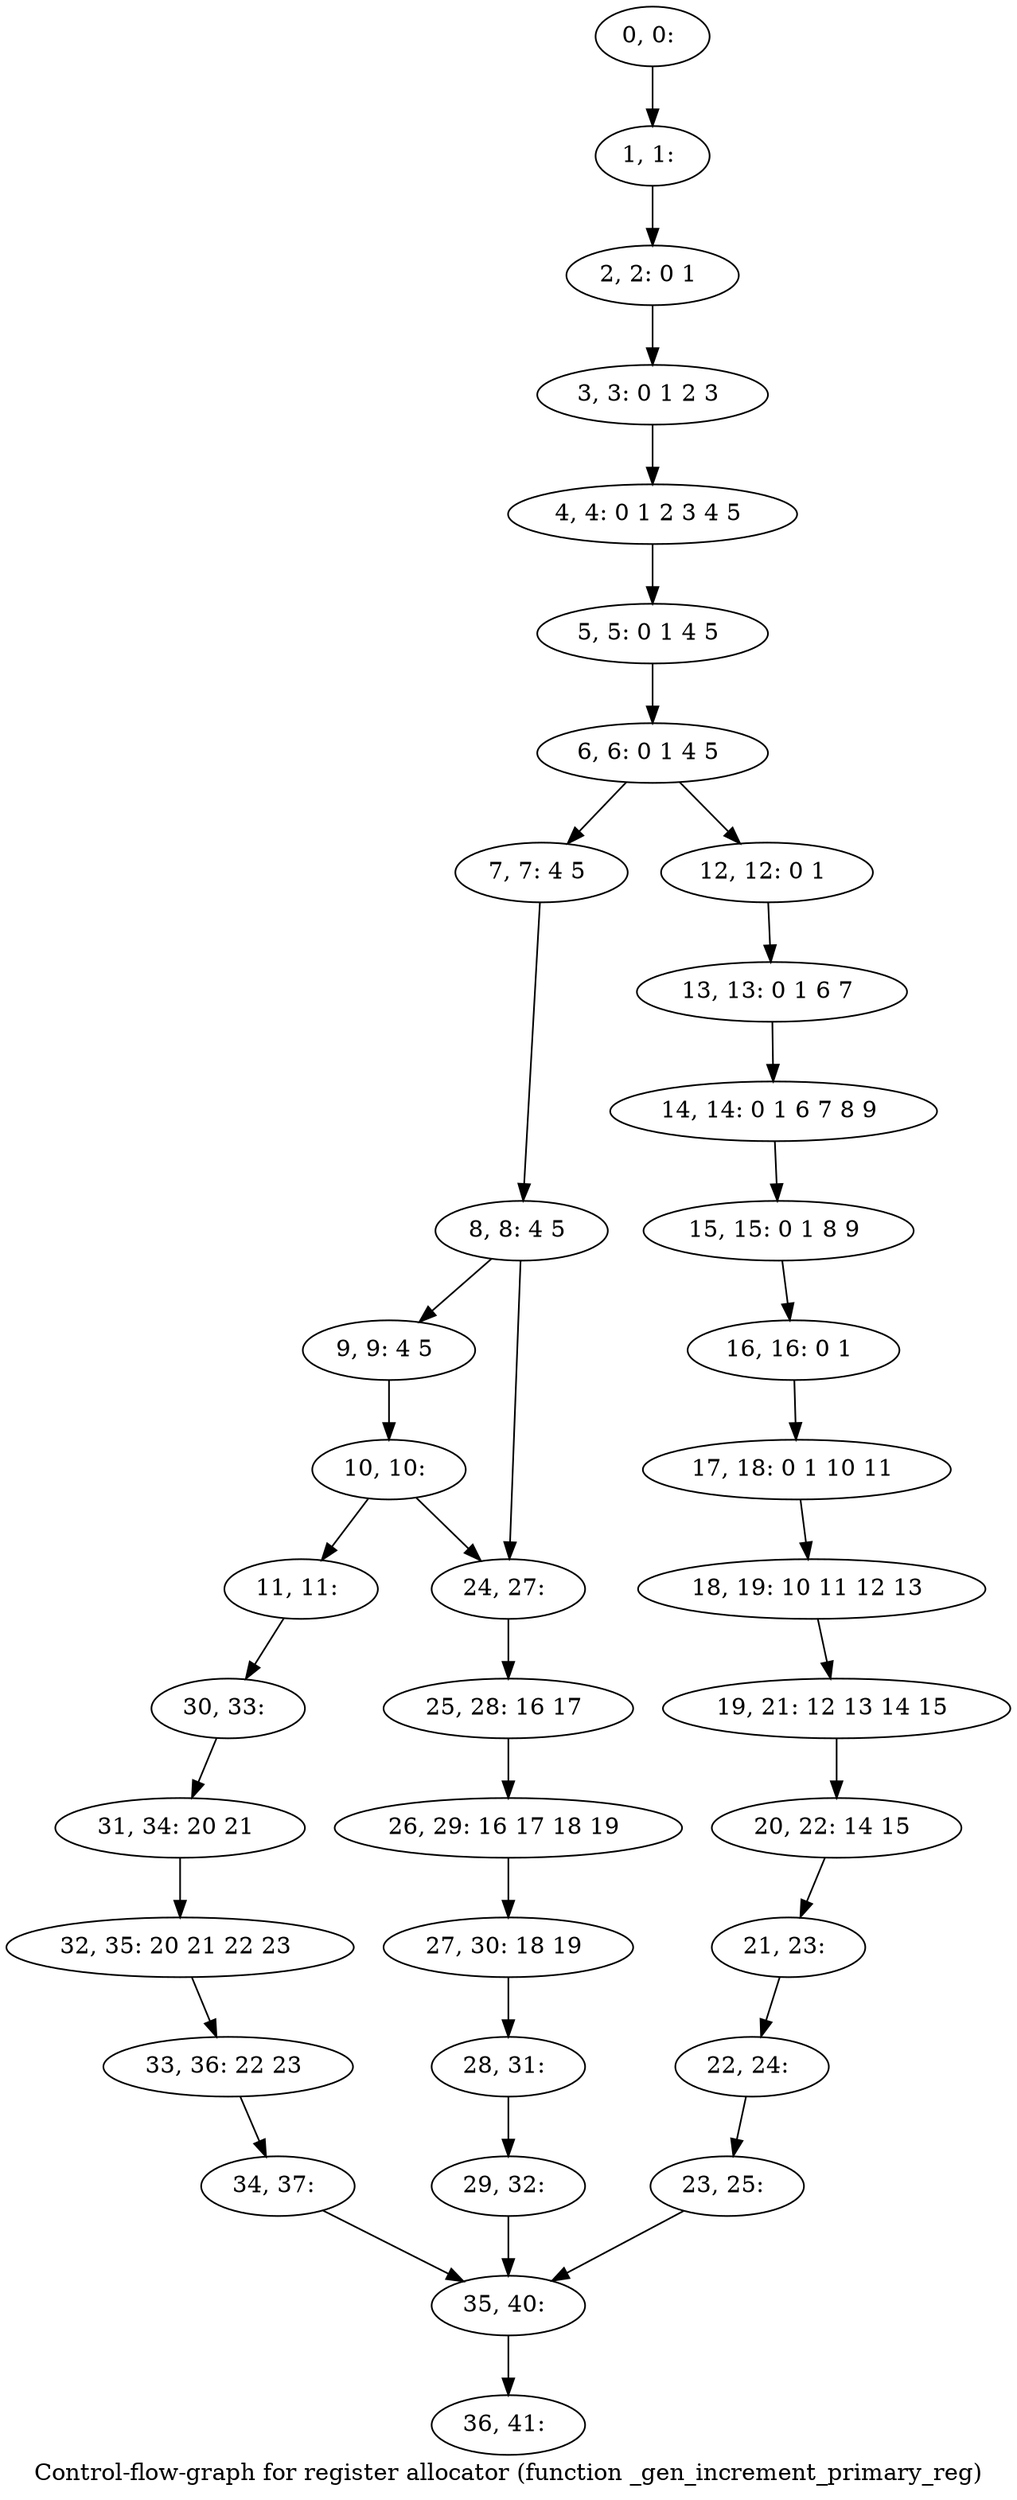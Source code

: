 digraph G {
graph [label="Control-flow-graph for register allocator (function _gen_increment_primary_reg)"]
0[label="0, 0: "];
1[label="1, 1: "];
2[label="2, 2: 0 1 "];
3[label="3, 3: 0 1 2 3 "];
4[label="4, 4: 0 1 2 3 4 5 "];
5[label="5, 5: 0 1 4 5 "];
6[label="6, 6: 0 1 4 5 "];
7[label="7, 7: 4 5 "];
8[label="8, 8: 4 5 "];
9[label="9, 9: 4 5 "];
10[label="10, 10: "];
11[label="11, 11: "];
12[label="12, 12: 0 1 "];
13[label="13, 13: 0 1 6 7 "];
14[label="14, 14: 0 1 6 7 8 9 "];
15[label="15, 15: 0 1 8 9 "];
16[label="16, 16: 0 1 "];
17[label="17, 18: 0 1 10 11 "];
18[label="18, 19: 10 11 12 13 "];
19[label="19, 21: 12 13 14 15 "];
20[label="20, 22: 14 15 "];
21[label="21, 23: "];
22[label="22, 24: "];
23[label="23, 25: "];
24[label="24, 27: "];
25[label="25, 28: 16 17 "];
26[label="26, 29: 16 17 18 19 "];
27[label="27, 30: 18 19 "];
28[label="28, 31: "];
29[label="29, 32: "];
30[label="30, 33: "];
31[label="31, 34: 20 21 "];
32[label="32, 35: 20 21 22 23 "];
33[label="33, 36: 22 23 "];
34[label="34, 37: "];
35[label="35, 40: "];
36[label="36, 41: "];
0->1 ;
1->2 ;
2->3 ;
3->4 ;
4->5 ;
5->6 ;
6->7 ;
6->12 ;
7->8 ;
8->9 ;
8->24 ;
9->10 ;
10->11 ;
10->24 ;
11->30 ;
12->13 ;
13->14 ;
14->15 ;
15->16 ;
16->17 ;
17->18 ;
18->19 ;
19->20 ;
20->21 ;
21->22 ;
22->23 ;
23->35 ;
24->25 ;
25->26 ;
26->27 ;
27->28 ;
28->29 ;
29->35 ;
30->31 ;
31->32 ;
32->33 ;
33->34 ;
34->35 ;
35->36 ;
}

